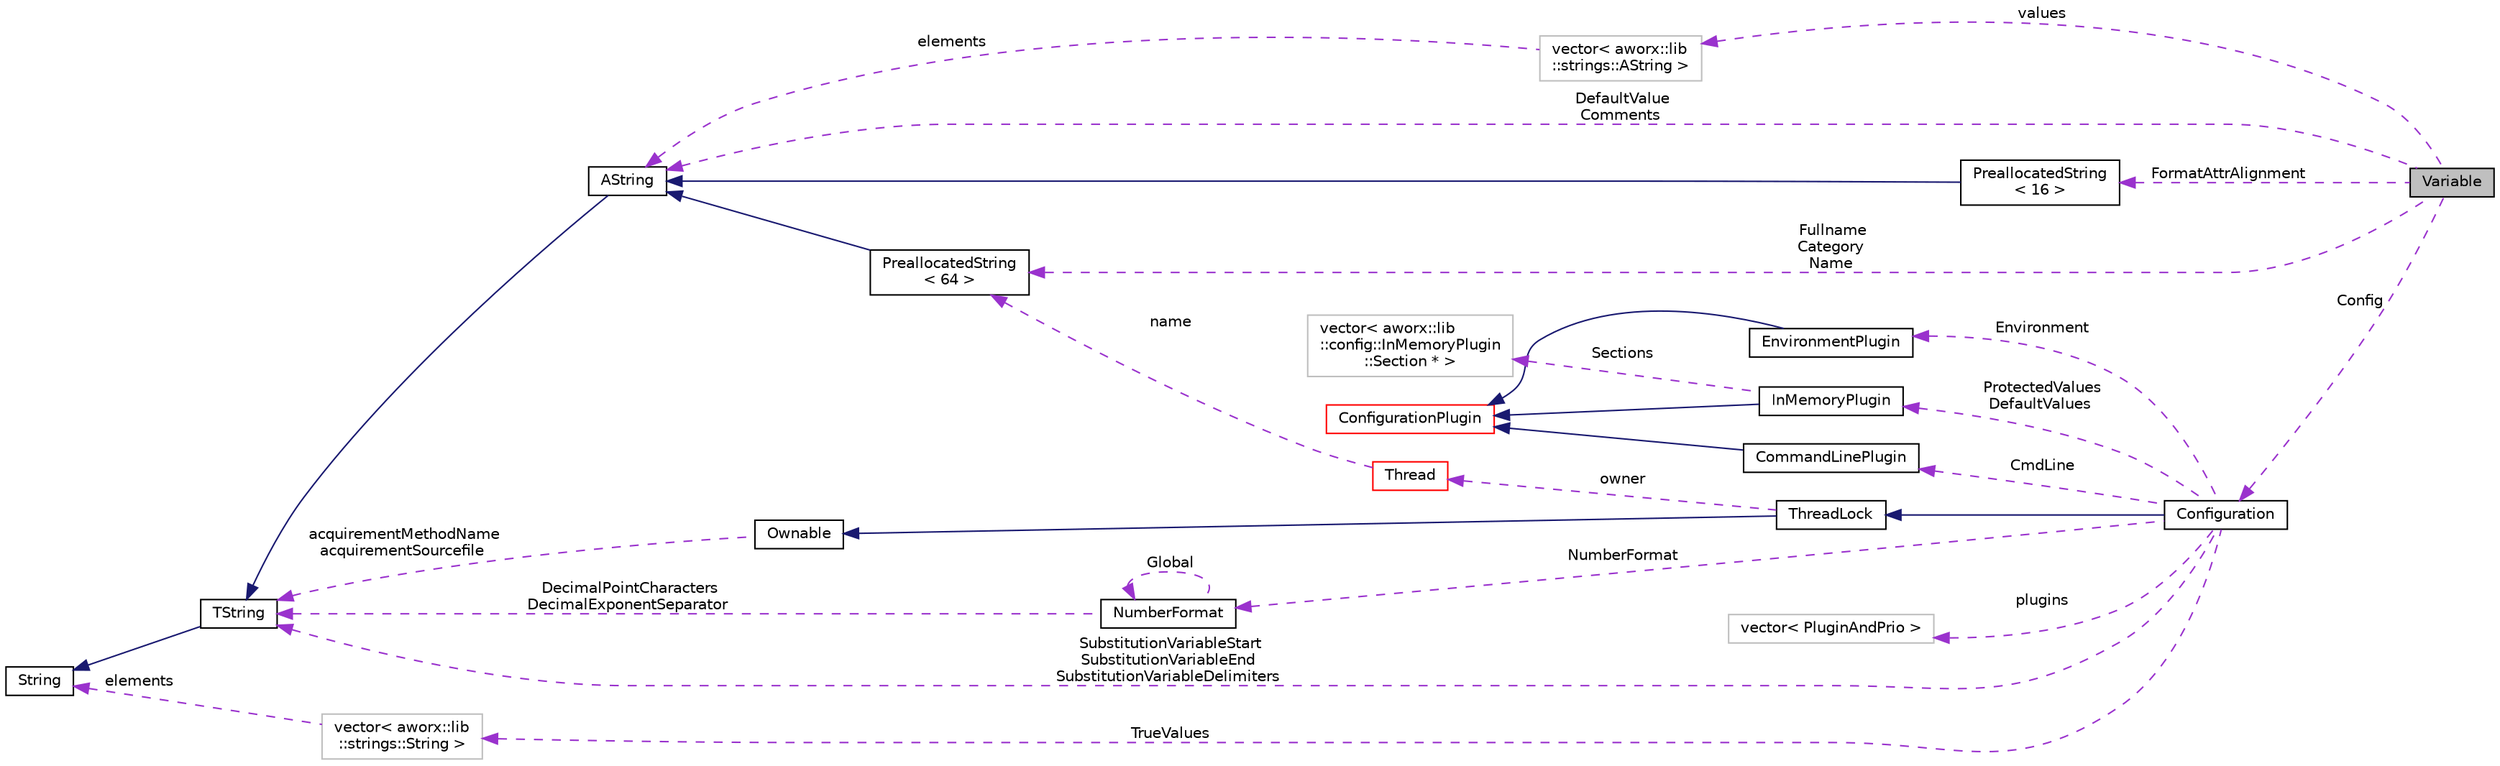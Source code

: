 digraph "Variable"
{
  edge [fontname="Helvetica",fontsize="10",labelfontname="Helvetica",labelfontsize="10"];
  node [fontname="Helvetica",fontsize="10",shape=record];
  rankdir="LR";
  Node1 [label="Variable",height=0.2,width=0.4,color="black", fillcolor="grey75", style="filled", fontcolor="black"];
  Node2 -> Node1 [dir="back",color="darkorchid3",fontsize="10",style="dashed",label=" values" ,fontname="Helvetica"];
  Node2 [label="vector\< aworx::lib\l::strings::AString \>",height=0.2,width=0.4,color="grey75", fillcolor="white", style="filled"];
  Node3 -> Node2 [dir="back",color="darkorchid3",fontsize="10",style="dashed",label=" elements" ,fontname="Helvetica"];
  Node3 [label="AString",height=0.2,width=0.4,color="black", fillcolor="white", style="filled",URL="$classaworx_1_1lib_1_1strings_1_1AString.html"];
  Node4 -> Node3 [dir="back",color="midnightblue",fontsize="10",style="solid",fontname="Helvetica"];
  Node4 [label="TString",height=0.2,width=0.4,color="black", fillcolor="white", style="filled",URL="$classaworx_1_1lib_1_1strings_1_1TString.html"];
  Node5 -> Node4 [dir="back",color="midnightblue",fontsize="10",style="solid",fontname="Helvetica"];
  Node5 [label="String",height=0.2,width=0.4,color="black", fillcolor="white", style="filled",URL="$classaworx_1_1lib_1_1strings_1_1String.html"];
  Node6 -> Node1 [dir="back",color="darkorchid3",fontsize="10",style="dashed",label=" Fullname\nCategory\nName" ,fontname="Helvetica"];
  Node6 [label="PreallocatedString\l\< 64 \>",height=0.2,width=0.4,color="black", fillcolor="white", style="filled",URL="$classaworx_1_1lib_1_1strings_1_1PreallocatedString.html"];
  Node3 -> Node6 [dir="back",color="midnightblue",fontsize="10",style="solid",fontname="Helvetica"];
  Node7 -> Node1 [dir="back",color="darkorchid3",fontsize="10",style="dashed",label=" FormatAttrAlignment" ,fontname="Helvetica"];
  Node7 [label="PreallocatedString\l\< 16 \>",height=0.2,width=0.4,color="black", fillcolor="white", style="filled",URL="$classaworx_1_1lib_1_1strings_1_1PreallocatedString.html"];
  Node3 -> Node7 [dir="back",color="midnightblue",fontsize="10",style="solid",fontname="Helvetica"];
  Node3 -> Node1 [dir="back",color="darkorchid3",fontsize="10",style="dashed",label=" DefaultValue\nComments" ,fontname="Helvetica"];
  Node8 -> Node1 [dir="back",color="darkorchid3",fontsize="10",style="dashed",label=" Config" ,fontname="Helvetica"];
  Node8 [label="Configuration",height=0.2,width=0.4,color="black", fillcolor="white", style="filled",URL="$classaworx_1_1lib_1_1config_1_1Configuration.html"];
  Node9 -> Node8 [dir="back",color="midnightblue",fontsize="10",style="solid",fontname="Helvetica"];
  Node9 [label="ThreadLock",height=0.2,width=0.4,color="black", fillcolor="white", style="filled",URL="$classaworx_1_1lib_1_1threads_1_1ThreadLock.html"];
  Node10 -> Node9 [dir="back",color="midnightblue",fontsize="10",style="solid",fontname="Helvetica"];
  Node10 [label="Ownable",height=0.2,width=0.4,color="black", fillcolor="white", style="filled",URL="$classaworx_1_1lib_1_1Ownable.html"];
  Node4 -> Node10 [dir="back",color="darkorchid3",fontsize="10",style="dashed",label=" acquirementMethodName\nacquirementSourcefile" ,fontname="Helvetica"];
  Node11 -> Node9 [dir="back",color="darkorchid3",fontsize="10",style="dashed",label=" owner" ,fontname="Helvetica"];
  Node11 [label="Thread",height=0.2,width=0.4,color="red", fillcolor="white", style="filled",URL="$classaworx_1_1lib_1_1threads_1_1Thread.html"];
  Node6 -> Node11 [dir="back",color="darkorchid3",fontsize="10",style="dashed",label=" name" ,fontname="Helvetica"];
  Node12 -> Node8 [dir="back",color="darkorchid3",fontsize="10",style="dashed",label=" NumberFormat" ,fontname="Helvetica"];
  Node12 [label="NumberFormat",height=0.2,width=0.4,color="black", fillcolor="white", style="filled",URL="$classaworx_1_1lib_1_1strings_1_1NumberFormat.html"];
  Node12 -> Node12 [dir="back",color="darkorchid3",fontsize="10",style="dashed",label=" Global" ,fontname="Helvetica"];
  Node4 -> Node12 [dir="back",color="darkorchid3",fontsize="10",style="dashed",label=" DecimalPointCharacters\nDecimalExponentSeparator" ,fontname="Helvetica"];
  Node4 -> Node8 [dir="back",color="darkorchid3",fontsize="10",style="dashed",label=" SubstitutionVariableStart\nSubstitutionVariableEnd\nSubstitutionVariableDelimiters" ,fontname="Helvetica"];
  Node13 -> Node8 [dir="back",color="darkorchid3",fontsize="10",style="dashed",label=" TrueValues" ,fontname="Helvetica"];
  Node13 [label="vector\< aworx::lib\l::strings::String \>",height=0.2,width=0.4,color="grey75", fillcolor="white", style="filled"];
  Node5 -> Node13 [dir="back",color="darkorchid3",fontsize="10",style="dashed",label=" elements" ,fontname="Helvetica"];
  Node14 -> Node8 [dir="back",color="darkorchid3",fontsize="10",style="dashed",label=" Environment" ,fontname="Helvetica"];
  Node14 [label="EnvironmentPlugin",height=0.2,width=0.4,color="black", fillcolor="white", style="filled",URL="$classaworx_1_1lib_1_1config_1_1EnvironmentPlugin.html"];
  Node15 -> Node14 [dir="back",color="midnightblue",fontsize="10",style="solid",fontname="Helvetica"];
  Node15 [label="ConfigurationPlugin",height=0.2,width=0.4,color="red", fillcolor="white", style="filled",URL="$classaworx_1_1lib_1_1config_1_1ConfigurationPlugin.html"];
  Node16 -> Node8 [dir="back",color="darkorchid3",fontsize="10",style="dashed",label=" CmdLine" ,fontname="Helvetica"];
  Node16 [label="CommandLinePlugin",height=0.2,width=0.4,color="black", fillcolor="white", style="filled",URL="$classaworx_1_1lib_1_1config_1_1CommandLinePlugin.html"];
  Node15 -> Node16 [dir="back",color="midnightblue",fontsize="10",style="solid",fontname="Helvetica"];
  Node17 -> Node8 [dir="back",color="darkorchid3",fontsize="10",style="dashed",label=" ProtectedValues\nDefaultValues" ,fontname="Helvetica"];
  Node17 [label="InMemoryPlugin",height=0.2,width=0.4,color="black", fillcolor="white", style="filled",URL="$classaworx_1_1lib_1_1config_1_1InMemoryPlugin.html"];
  Node15 -> Node17 [dir="back",color="midnightblue",fontsize="10",style="solid",fontname="Helvetica"];
  Node18 -> Node17 [dir="back",color="darkorchid3",fontsize="10",style="dashed",label=" Sections" ,fontname="Helvetica"];
  Node18 [label="vector\< aworx::lib\l::config::InMemoryPlugin\l::Section * \>",height=0.2,width=0.4,color="grey75", fillcolor="white", style="filled"];
  Node19 -> Node8 [dir="back",color="darkorchid3",fontsize="10",style="dashed",label=" plugins" ,fontname="Helvetica"];
  Node19 [label="vector\< PluginAndPrio \>",height=0.2,width=0.4,color="grey75", fillcolor="white", style="filled"];
}
